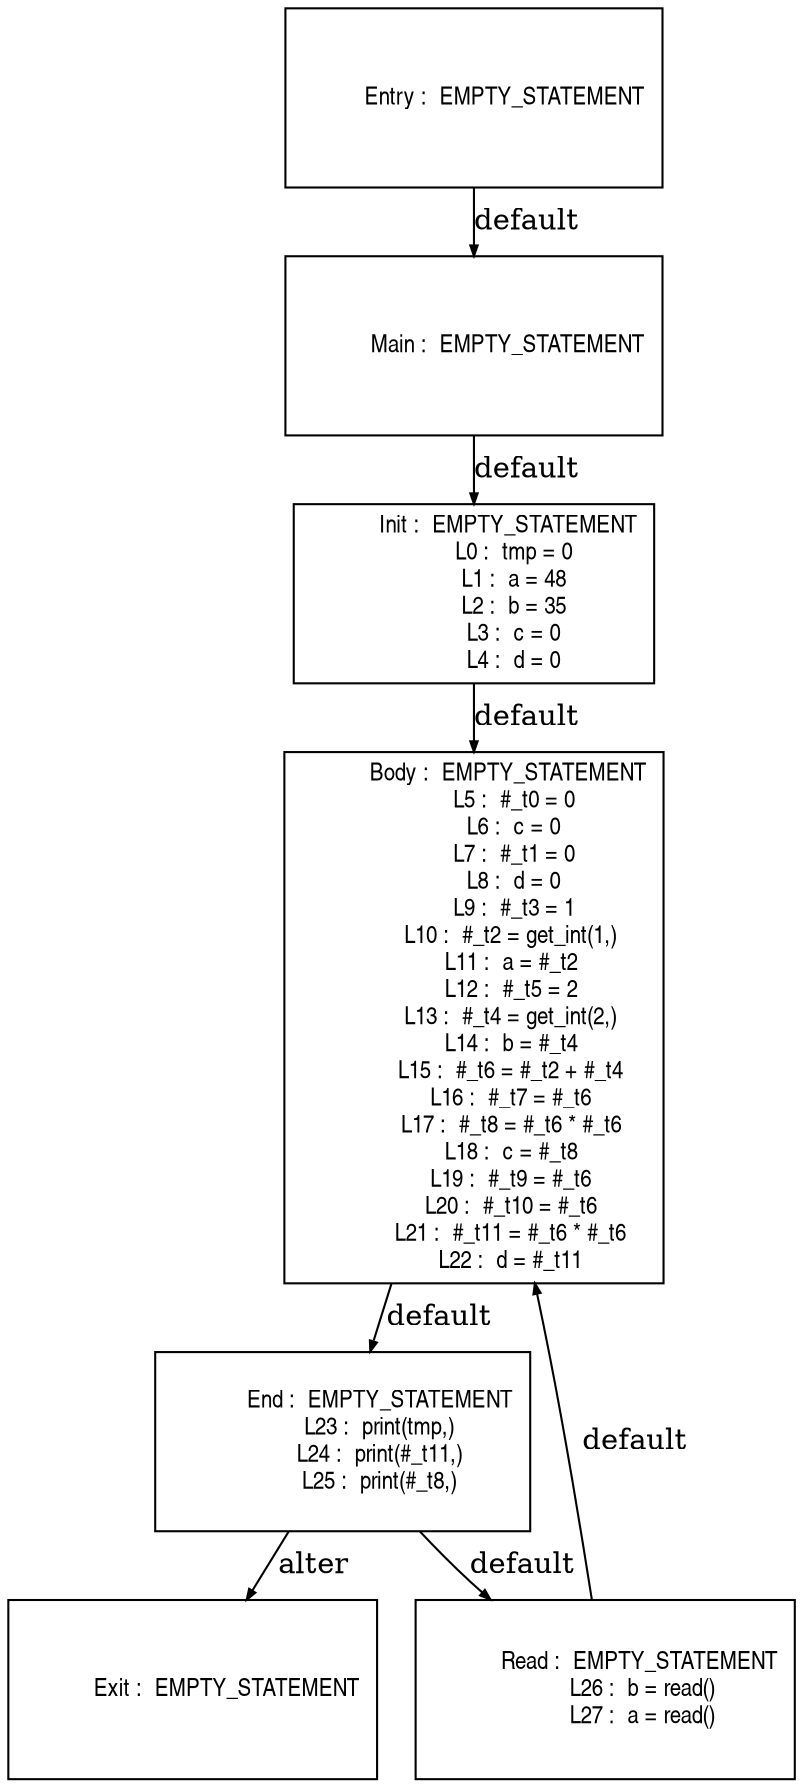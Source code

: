 digraph G {
  ranksep=.25;
  edge [arrowsize=.5]
  node [shape=rectangle, fontname="ArialNarrow",
        fontsize=12,  height=1.2];
  "           Main :  EMPTY_STATEMENT
"; "           Init :  EMPTY_STATEMENT
             L0 :  tmp = 0
             L1 :  a = 48
             L2 :  b = 35
             L3 :  c = 0
             L4 :  d = 0
"; "           Body :  EMPTY_STATEMENT
             L5 :  #_t0 = 0
             L6 :  c = 0
             L7 :  #_t1 = 0
             L8 :  d = 0
             L9 :  #_t3 = 1
            L10 :  #_t2 = get_int(1,)
            L11 :  a = #_t2
            L12 :  #_t5 = 2
            L13 :  #_t4 = get_int(2,)
            L14 :  b = #_t4
            L15 :  #_t6 = #_t2 + #_t4
            L16 :  #_t7 = #_t6
            L17 :  #_t8 = #_t6 * #_t6
            L18 :  c = #_t8
            L19 :  #_t9 = #_t6
            L20 :  #_t10 = #_t6
            L21 :  #_t11 = #_t6 * #_t6
            L22 :  d = #_t11
"; "          Entry :  EMPTY_STATEMENT
"; "            End :  EMPTY_STATEMENT
            L23 :  print(tmp,)
            L24 :  print(#_t11,)
            L25 :  print(#_t8,)
"; "           Exit :  EMPTY_STATEMENT
"; "           Read :  EMPTY_STATEMENT
            L26 :  b = read()
            L27 :  a = read()
"; 
  "           Main :  EMPTY_STATEMENT
" -> "           Init :  EMPTY_STATEMENT
             L0 :  tmp = 0
             L1 :  a = 48
             L2 :  b = 35
             L3 :  c = 0
             L4 :  d = 0
"  [label="default"];
  "           Init :  EMPTY_STATEMENT
             L0 :  tmp = 0
             L1 :  a = 48
             L2 :  b = 35
             L3 :  c = 0
             L4 :  d = 0
" -> "           Body :  EMPTY_STATEMENT
             L5 :  #_t0 = 0
             L6 :  c = 0
             L7 :  #_t1 = 0
             L8 :  d = 0
             L9 :  #_t3 = 1
            L10 :  #_t2 = get_int(1,)
            L11 :  a = #_t2
            L12 :  #_t5 = 2
            L13 :  #_t4 = get_int(2,)
            L14 :  b = #_t4
            L15 :  #_t6 = #_t2 + #_t4
            L16 :  #_t7 = #_t6
            L17 :  #_t8 = #_t6 * #_t6
            L18 :  c = #_t8
            L19 :  #_t9 = #_t6
            L20 :  #_t10 = #_t6
            L21 :  #_t11 = #_t6 * #_t6
            L22 :  d = #_t11
"  [label="default"];
  "           Body :  EMPTY_STATEMENT
             L5 :  #_t0 = 0
             L6 :  c = 0
             L7 :  #_t1 = 0
             L8 :  d = 0
             L9 :  #_t3 = 1
            L10 :  #_t2 = get_int(1,)
            L11 :  a = #_t2
            L12 :  #_t5 = 2
            L13 :  #_t4 = get_int(2,)
            L14 :  b = #_t4
            L15 :  #_t6 = #_t2 + #_t4
            L16 :  #_t7 = #_t6
            L17 :  #_t8 = #_t6 * #_t6
            L18 :  c = #_t8
            L19 :  #_t9 = #_t6
            L20 :  #_t10 = #_t6
            L21 :  #_t11 = #_t6 * #_t6
            L22 :  d = #_t11
" -> "            End :  EMPTY_STATEMENT
            L23 :  print(tmp,)
            L24 :  print(#_t11,)
            L25 :  print(#_t8,)
"  [label="default"];
  "          Entry :  EMPTY_STATEMENT
" -> "           Main :  EMPTY_STATEMENT
"  [label="default"];
  "            End :  EMPTY_STATEMENT
            L23 :  print(tmp,)
            L24 :  print(#_t11,)
            L25 :  print(#_t8,)
" -> "           Read :  EMPTY_STATEMENT
            L26 :  b = read()
            L27 :  a = read()
"  [label="default"];
  "            End :  EMPTY_STATEMENT
            L23 :  print(tmp,)
            L24 :  print(#_t11,)
            L25 :  print(#_t8,)
" -> "           Exit :  EMPTY_STATEMENT
"  [label="alter"];
  "           Read :  EMPTY_STATEMENT
            L26 :  b = read()
            L27 :  a = read()
" -> "           Body :  EMPTY_STATEMENT
             L5 :  #_t0 = 0
             L6 :  c = 0
             L7 :  #_t1 = 0
             L8 :  d = 0
             L9 :  #_t3 = 1
            L10 :  #_t2 = get_int(1,)
            L11 :  a = #_t2
            L12 :  #_t5 = 2
            L13 :  #_t4 = get_int(2,)
            L14 :  b = #_t4
            L15 :  #_t6 = #_t2 + #_t4
            L16 :  #_t7 = #_t6
            L17 :  #_t8 = #_t6 * #_t6
            L18 :  c = #_t8
            L19 :  #_t9 = #_t6
            L20 :  #_t10 = #_t6
            L21 :  #_t11 = #_t6 * #_t6
            L22 :  d = #_t11
"  [label="default"];
}
